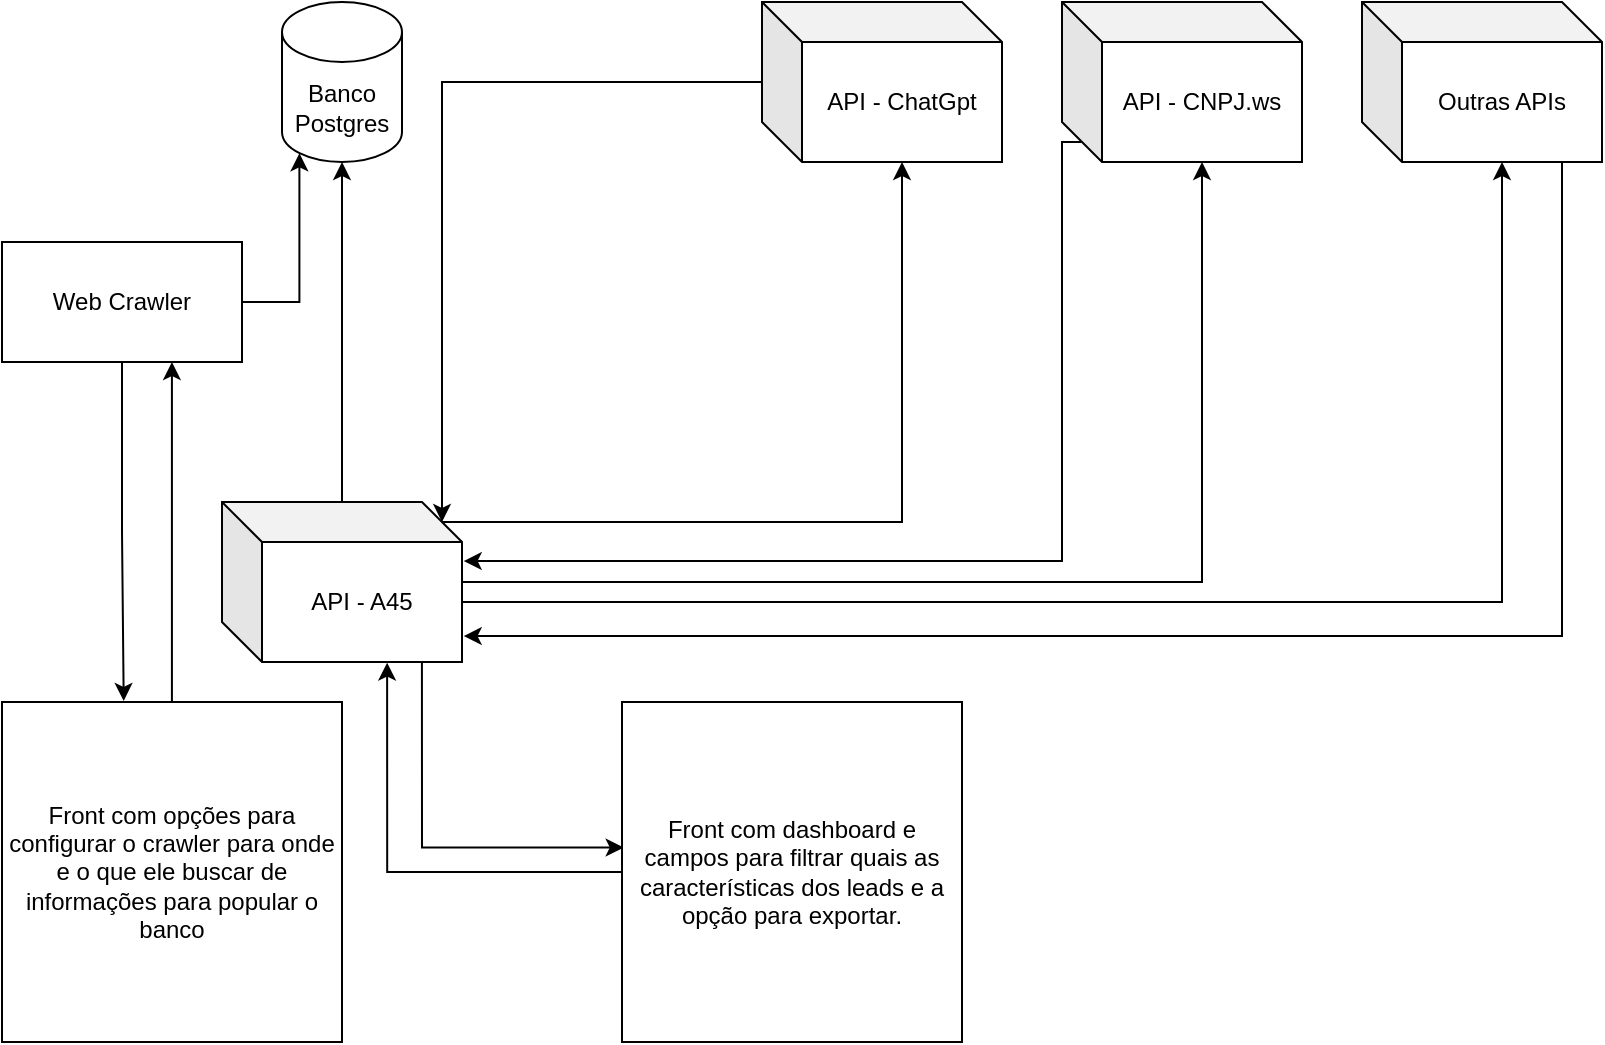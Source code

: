 <mxfile version="21.5.0" type="github">
  <diagram name="Page-1" id="2YBvvXClWsGukQMizWep">
    <mxGraphModel dx="2044" dy="694" grid="1" gridSize="10" guides="1" tooltips="1" connect="1" arrows="1" fold="1" page="1" pageScale="1" pageWidth="850" pageHeight="1100" math="0" shadow="0">
      <root>
        <mxCell id="0" />
        <mxCell id="1" parent="0" />
        <mxCell id="TsQ1GhdptqdJ7PX9sAlC-1" value="Banco Postgres" style="shape=cylinder3;whiteSpace=wrap;html=1;boundedLbl=1;backgroundOutline=1;size=15;" parent="1" vertex="1">
          <mxGeometry x="130" y="160" width="60" height="80" as="geometry" />
        </mxCell>
        <mxCell id="TsQ1GhdptqdJ7PX9sAlC-11" style="edgeStyle=orthogonalEdgeStyle;rounded=0;orthogonalLoop=1;jettySize=auto;html=1;entryX=0;entryY=0;entryDx=110;entryDy=10;entryPerimeter=0;" parent="1" source="TsQ1GhdptqdJ7PX9sAlC-2" target="TsQ1GhdptqdJ7PX9sAlC-3" edge="1">
          <mxGeometry relative="1" as="geometry" />
        </mxCell>
        <mxCell id="TsQ1GhdptqdJ7PX9sAlC-2" value="API - ChatGpt" style="shape=cube;whiteSpace=wrap;html=1;boundedLbl=1;backgroundOutline=1;darkOpacity=0.05;darkOpacity2=0.1;" parent="1" vertex="1">
          <mxGeometry x="370" y="160" width="120" height="80" as="geometry" />
        </mxCell>
        <mxCell id="TsQ1GhdptqdJ7PX9sAlC-7" style="edgeStyle=orthogonalEdgeStyle;rounded=0;orthogonalLoop=1;jettySize=auto;html=1;" parent="1" source="TsQ1GhdptqdJ7PX9sAlC-3" target="TsQ1GhdptqdJ7PX9sAlC-1" edge="1">
          <mxGeometry relative="1" as="geometry" />
        </mxCell>
        <mxCell id="TsQ1GhdptqdJ7PX9sAlC-8" style="edgeStyle=orthogonalEdgeStyle;rounded=0;orthogonalLoop=1;jettySize=auto;html=1;exitX=0;exitY=0;exitDx=110;exitDy=10;exitPerimeter=0;entryX=0;entryY=0;entryDx=70;entryDy=80;entryPerimeter=0;" parent="1" source="TsQ1GhdptqdJ7PX9sAlC-3" target="TsQ1GhdptqdJ7PX9sAlC-2" edge="1">
          <mxGeometry relative="1" as="geometry" />
        </mxCell>
        <mxCell id="TsQ1GhdptqdJ7PX9sAlC-10" style="edgeStyle=orthogonalEdgeStyle;rounded=0;orthogonalLoop=1;jettySize=auto;html=1;exitX=0.833;exitY=1;exitDx=0;exitDy=0;exitPerimeter=0;entryX=0.005;entryY=0.428;entryDx=0;entryDy=0;entryPerimeter=0;" parent="1" source="TsQ1GhdptqdJ7PX9sAlC-3" target="TsQ1GhdptqdJ7PX9sAlC-5" edge="1">
          <mxGeometry relative="1" as="geometry" />
        </mxCell>
        <mxCell id="TsQ1GhdptqdJ7PX9sAlC-20" style="edgeStyle=orthogonalEdgeStyle;rounded=0;orthogonalLoop=1;jettySize=auto;html=1;entryX=0;entryY=0;entryDx=70;entryDy=80;entryPerimeter=0;" parent="1" source="TsQ1GhdptqdJ7PX9sAlC-3" target="TsQ1GhdptqdJ7PX9sAlC-19" edge="1">
          <mxGeometry relative="1" as="geometry" />
        </mxCell>
        <mxCell id="TsQ1GhdptqdJ7PX9sAlC-22" style="edgeStyle=orthogonalEdgeStyle;rounded=0;orthogonalLoop=1;jettySize=auto;html=1;entryX=0;entryY=0;entryDx=70;entryDy=80;entryPerimeter=0;" parent="1" source="TsQ1GhdptqdJ7PX9sAlC-3" target="TsQ1GhdptqdJ7PX9sAlC-21" edge="1">
          <mxGeometry relative="1" as="geometry">
            <Array as="points">
              <mxPoint x="740" y="460" />
            </Array>
          </mxGeometry>
        </mxCell>
        <mxCell id="TsQ1GhdptqdJ7PX9sAlC-3" value="API - A45" style="shape=cube;whiteSpace=wrap;html=1;boundedLbl=1;backgroundOutline=1;darkOpacity=0.05;darkOpacity2=0.1;" parent="1" vertex="1">
          <mxGeometry x="100" y="410" width="120" height="80" as="geometry" />
        </mxCell>
        <mxCell id="TsQ1GhdptqdJ7PX9sAlC-6" style="edgeStyle=orthogonalEdgeStyle;rounded=0;orthogonalLoop=1;jettySize=auto;html=1;entryX=0.688;entryY=1.004;entryDx=0;entryDy=0;entryPerimeter=0;" parent="1" source="TsQ1GhdptqdJ7PX9sAlC-5" target="TsQ1GhdptqdJ7PX9sAlC-3" edge="1">
          <mxGeometry relative="1" as="geometry" />
        </mxCell>
        <mxCell id="TsQ1GhdptqdJ7PX9sAlC-5" value="Front com dashboard e campos para filtrar quais as características dos leads e a opção para exportar." style="whiteSpace=wrap;html=1;aspect=fixed;" parent="1" vertex="1">
          <mxGeometry x="300" y="510" width="170" height="170" as="geometry" />
        </mxCell>
        <mxCell id="TsQ1GhdptqdJ7PX9sAlC-15" style="edgeStyle=orthogonalEdgeStyle;rounded=0;orthogonalLoop=1;jettySize=auto;html=1;exitX=0.5;exitY=1;exitDx=0;exitDy=0;entryX=0.358;entryY=-0.003;entryDx=0;entryDy=0;entryPerimeter=0;" parent="1" source="TsQ1GhdptqdJ7PX9sAlC-12" target="TsQ1GhdptqdJ7PX9sAlC-14" edge="1">
          <mxGeometry relative="1" as="geometry" />
        </mxCell>
        <mxCell id="TsQ1GhdptqdJ7PX9sAlC-18" style="edgeStyle=orthogonalEdgeStyle;rounded=0;orthogonalLoop=1;jettySize=auto;html=1;entryX=0.145;entryY=1;entryDx=0;entryDy=-4.35;entryPerimeter=0;" parent="1" source="TsQ1GhdptqdJ7PX9sAlC-12" target="TsQ1GhdptqdJ7PX9sAlC-1" edge="1">
          <mxGeometry relative="1" as="geometry" />
        </mxCell>
        <mxCell id="TsQ1GhdptqdJ7PX9sAlC-12" value="Web Crawler" style="rounded=0;whiteSpace=wrap;html=1;" parent="1" vertex="1">
          <mxGeometry x="-10" y="280" width="120" height="60" as="geometry" />
        </mxCell>
        <mxCell id="TsQ1GhdptqdJ7PX9sAlC-17" style="edgeStyle=orthogonalEdgeStyle;rounded=0;orthogonalLoop=1;jettySize=auto;html=1;entryX=0.708;entryY=1;entryDx=0;entryDy=0;entryPerimeter=0;" parent="1" source="TsQ1GhdptqdJ7PX9sAlC-14" target="TsQ1GhdptqdJ7PX9sAlC-12" edge="1">
          <mxGeometry relative="1" as="geometry" />
        </mxCell>
        <mxCell id="TsQ1GhdptqdJ7PX9sAlC-14" value="Front com opções para configurar o crawler para onde e o que ele buscar de informações para popular o banco" style="whiteSpace=wrap;html=1;aspect=fixed;" parent="1" vertex="1">
          <mxGeometry x="-10" y="510" width="170" height="170" as="geometry" />
        </mxCell>
        <mxCell id="TsQ1GhdptqdJ7PX9sAlC-23" style="edgeStyle=orthogonalEdgeStyle;rounded=0;orthogonalLoop=1;jettySize=auto;html=1;entryX=1.007;entryY=0.369;entryDx=0;entryDy=0;entryPerimeter=0;exitX=0;exitY=0;exitDx=10;exitDy=70;exitPerimeter=0;" parent="1" source="TsQ1GhdptqdJ7PX9sAlC-19" target="TsQ1GhdptqdJ7PX9sAlC-3" edge="1">
          <mxGeometry relative="1" as="geometry">
            <Array as="points">
              <mxPoint x="520" y="230" />
              <mxPoint x="520" y="440" />
            </Array>
          </mxGeometry>
        </mxCell>
        <mxCell id="TsQ1GhdptqdJ7PX9sAlC-19" value="API - CNPJ.ws" style="shape=cube;whiteSpace=wrap;html=1;boundedLbl=1;backgroundOutline=1;darkOpacity=0.05;darkOpacity2=0.1;" parent="1" vertex="1">
          <mxGeometry x="520" y="160" width="120" height="80" as="geometry" />
        </mxCell>
        <mxCell id="TsQ1GhdptqdJ7PX9sAlC-24" style="edgeStyle=orthogonalEdgeStyle;rounded=0;orthogonalLoop=1;jettySize=auto;html=1;entryX=1.007;entryY=0.838;entryDx=0;entryDy=0;entryPerimeter=0;" parent="1" source="TsQ1GhdptqdJ7PX9sAlC-21" target="TsQ1GhdptqdJ7PX9sAlC-3" edge="1">
          <mxGeometry relative="1" as="geometry">
            <Array as="points">
              <mxPoint x="770" y="477" />
            </Array>
          </mxGeometry>
        </mxCell>
        <mxCell id="TsQ1GhdptqdJ7PX9sAlC-21" value="Outras APIs" style="shape=cube;whiteSpace=wrap;html=1;boundedLbl=1;backgroundOutline=1;darkOpacity=0.05;darkOpacity2=0.1;" parent="1" vertex="1">
          <mxGeometry x="670" y="160" width="120" height="80" as="geometry" />
        </mxCell>
      </root>
    </mxGraphModel>
  </diagram>
</mxfile>
